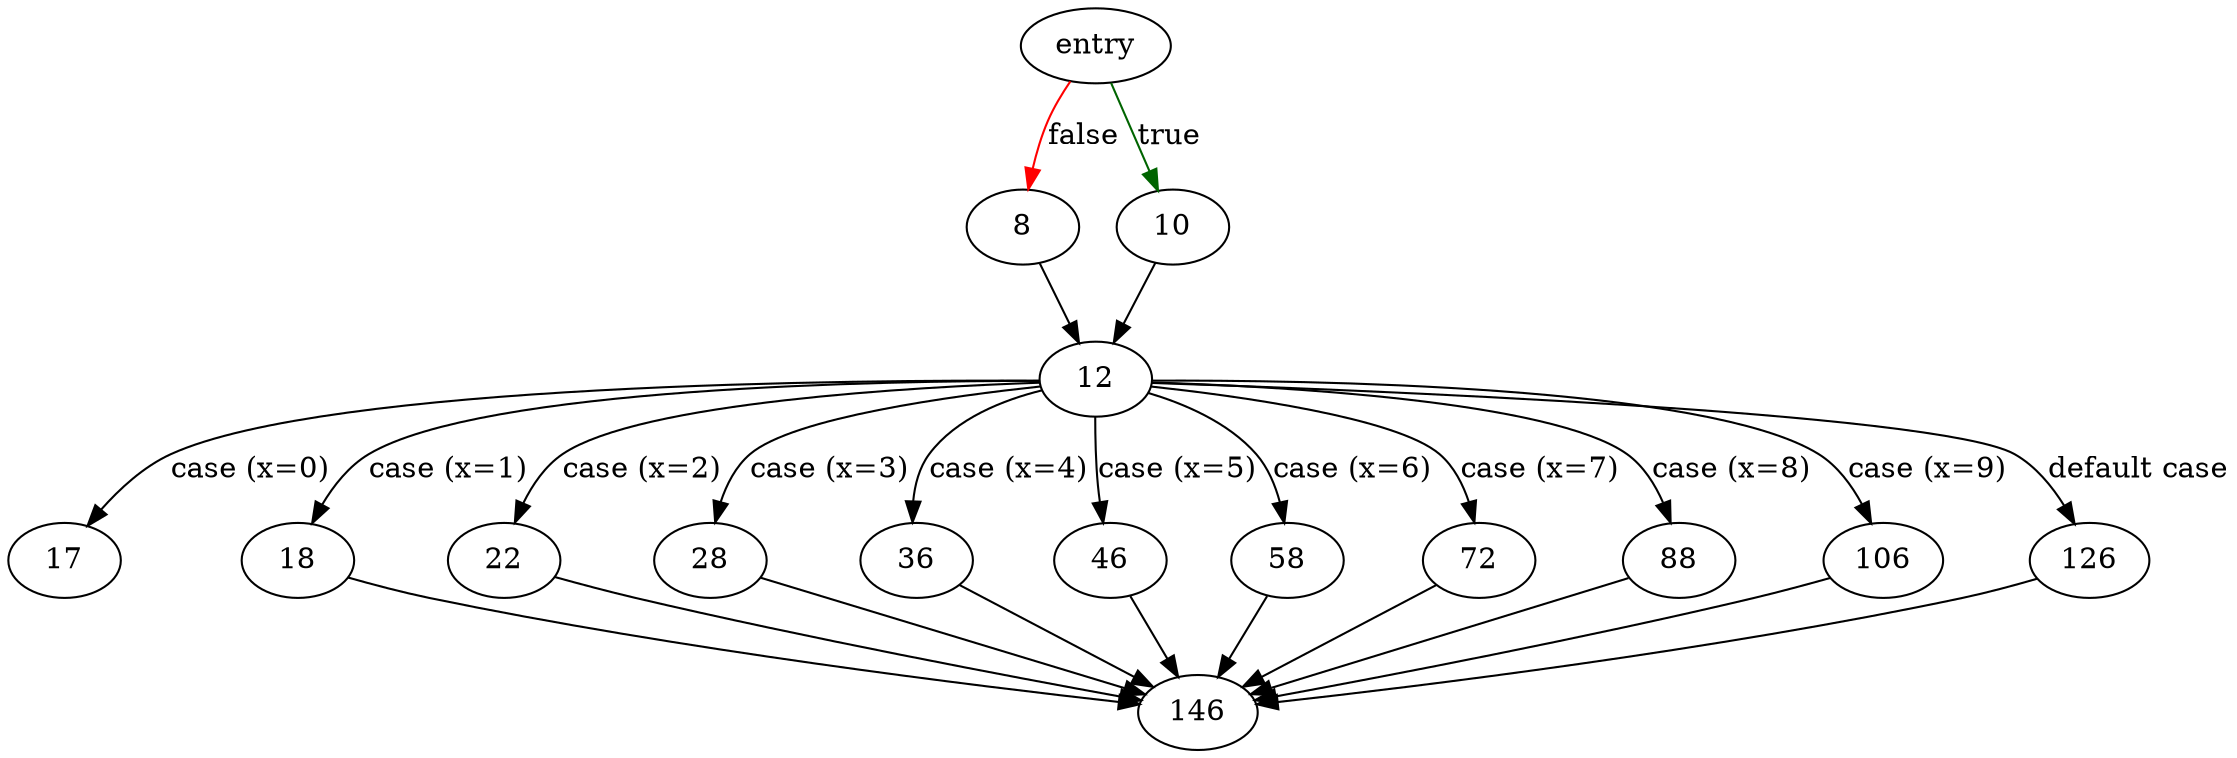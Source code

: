 digraph "version_etc_arn" {
	// Node definitions.
	6 [label=entry];
	8;
	10;
	12;
	17;
	18;
	22;
	28;
	36;
	46;
	58;
	72;
	88;
	106;
	126;
	146;

	// Edge definitions.
	6 -> 8 [
		color=red
		label=false
	];
	6 -> 10 [
		color=darkgreen
		label=true
	];
	8 -> 12;
	10 -> 12;
	12 -> 17 [label="case (x=0)"];
	12 -> 18 [label="case (x=1)"];
	12 -> 22 [label="case (x=2)"];
	12 -> 28 [label="case (x=3)"];
	12 -> 36 [label="case (x=4)"];
	12 -> 46 [label="case (x=5)"];
	12 -> 58 [label="case (x=6)"];
	12 -> 72 [label="case (x=7)"];
	12 -> 88 [label="case (x=8)"];
	12 -> 106 [label="case (x=9)"];
	12 -> 126 [label="default case"];
	18 -> 146;
	22 -> 146;
	28 -> 146;
	36 -> 146;
	46 -> 146;
	58 -> 146;
	72 -> 146;
	88 -> 146;
	106 -> 146;
	126 -> 146;
}